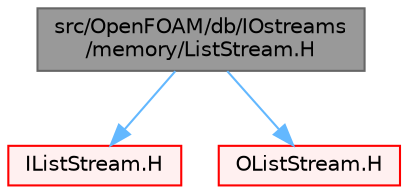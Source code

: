 digraph "src/OpenFOAM/db/IOstreams/memory/ListStream.H"
{
 // LATEX_PDF_SIZE
  bgcolor="transparent";
  edge [fontname=Helvetica,fontsize=10,labelfontname=Helvetica,labelfontsize=10];
  node [fontname=Helvetica,fontsize=10,shape=box,height=0.2,width=0.4];
  Node1 [id="Node000001",label="src/OpenFOAM/db/IOstreams\l/memory/ListStream.H",height=0.2,width=0.4,color="gray40", fillcolor="grey60", style="filled", fontcolor="black",tooltip="Input/output streams with managed List storage."];
  Node1 -> Node2 [id="edge1_Node000001_Node000002",color="steelblue1",style="solid",tooltip=" "];
  Node2 [id="Node000002",label="IListStream.H",height=0.2,width=0.4,color="red", fillcolor="#FFF0F0", style="filled",URL="$IListStream_8H.html",tooltip=" "];
  Node1 -> Node110 [id="edge2_Node000001_Node000110",color="steelblue1",style="solid",tooltip=" "];
  Node110 [id="Node000110",label="OListStream.H",height=0.2,width=0.4,color="red", fillcolor="#FFF0F0", style="filled",URL="$OListStream_8H.html",tooltip=" "];
}
